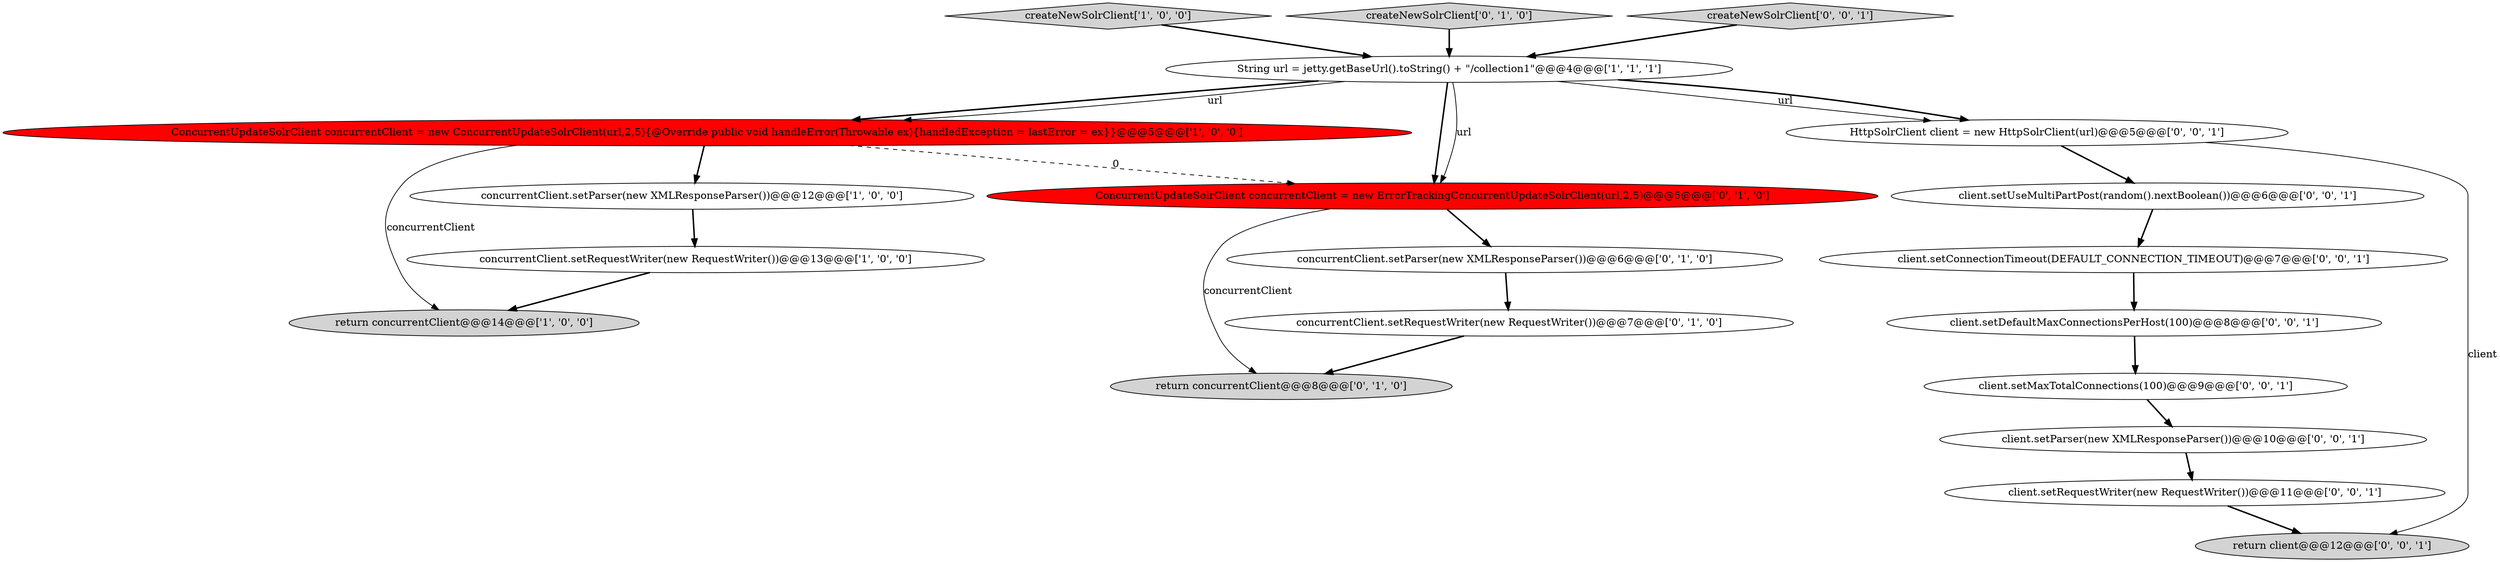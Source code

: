 digraph {
3 [style = filled, label = "ConcurrentUpdateSolrClient concurrentClient = new ConcurrentUpdateSolrClient(url,2,5){@Override public void handleError(Throwable ex){handledException = lastError = ex}}@@@5@@@['1', '0', '0']", fillcolor = red, shape = ellipse image = "AAA1AAABBB1BBB"];
13 [style = filled, label = "HttpSolrClient client = new HttpSolrClient(url)@@@5@@@['0', '0', '1']", fillcolor = white, shape = ellipse image = "AAA0AAABBB3BBB"];
17 [style = filled, label = "return client@@@12@@@['0', '0', '1']", fillcolor = lightgray, shape = ellipse image = "AAA0AAABBB3BBB"];
15 [style = filled, label = "client.setConnectionTimeout(DEFAULT_CONNECTION_TIMEOUT)@@@7@@@['0', '0', '1']", fillcolor = white, shape = ellipse image = "AAA0AAABBB3BBB"];
16 [style = filled, label = "client.setRequestWriter(new RequestWriter())@@@11@@@['0', '0', '1']", fillcolor = white, shape = ellipse image = "AAA0AAABBB3BBB"];
19 [style = filled, label = "client.setMaxTotalConnections(100)@@@9@@@['0', '0', '1']", fillcolor = white, shape = ellipse image = "AAA0AAABBB3BBB"];
9 [style = filled, label = "concurrentClient.setParser(new XMLResponseParser())@@@6@@@['0', '1', '0']", fillcolor = white, shape = ellipse image = "AAA0AAABBB2BBB"];
12 [style = filled, label = "client.setDefaultMaxConnectionsPerHost(100)@@@8@@@['0', '0', '1']", fillcolor = white, shape = ellipse image = "AAA0AAABBB3BBB"];
11 [style = filled, label = "client.setUseMultiPartPost(random().nextBoolean())@@@6@@@['0', '0', '1']", fillcolor = white, shape = ellipse image = "AAA0AAABBB3BBB"];
14 [style = filled, label = "client.setParser(new XMLResponseParser())@@@10@@@['0', '0', '1']", fillcolor = white, shape = ellipse image = "AAA0AAABBB3BBB"];
8 [style = filled, label = "return concurrentClient@@@8@@@['0', '1', '0']", fillcolor = lightgray, shape = ellipse image = "AAA0AAABBB2BBB"];
6 [style = filled, label = "ConcurrentUpdateSolrClient concurrentClient = new ErrorTrackingConcurrentUpdateSolrClient(url,2,5)@@@5@@@['0', '1', '0']", fillcolor = red, shape = ellipse image = "AAA1AAABBB2BBB"];
7 [style = filled, label = "concurrentClient.setRequestWriter(new RequestWriter())@@@7@@@['0', '1', '0']", fillcolor = white, shape = ellipse image = "AAA0AAABBB2BBB"];
1 [style = filled, label = "concurrentClient.setRequestWriter(new RequestWriter())@@@13@@@['1', '0', '0']", fillcolor = white, shape = ellipse image = "AAA0AAABBB1BBB"];
2 [style = filled, label = "return concurrentClient@@@14@@@['1', '0', '0']", fillcolor = lightgray, shape = ellipse image = "AAA0AAABBB1BBB"];
5 [style = filled, label = "createNewSolrClient['1', '0', '0']", fillcolor = lightgray, shape = diamond image = "AAA0AAABBB1BBB"];
10 [style = filled, label = "createNewSolrClient['0', '1', '0']", fillcolor = lightgray, shape = diamond image = "AAA0AAABBB2BBB"];
18 [style = filled, label = "createNewSolrClient['0', '0', '1']", fillcolor = lightgray, shape = diamond image = "AAA0AAABBB3BBB"];
4 [style = filled, label = "String url = jetty.getBaseUrl().toString() + \"/collection1\"@@@4@@@['1', '1', '1']", fillcolor = white, shape = ellipse image = "AAA0AAABBB1BBB"];
0 [style = filled, label = "concurrentClient.setParser(new XMLResponseParser())@@@12@@@['1', '0', '0']", fillcolor = white, shape = ellipse image = "AAA0AAABBB1BBB"];
14->16 [style = bold, label=""];
4->3 [style = bold, label=""];
3->6 [style = dashed, label="0"];
4->6 [style = bold, label=""];
4->13 [style = solid, label="url"];
4->13 [style = bold, label=""];
4->6 [style = solid, label="url"];
16->17 [style = bold, label=""];
9->7 [style = bold, label=""];
7->8 [style = bold, label=""];
13->11 [style = bold, label=""];
11->15 [style = bold, label=""];
3->0 [style = bold, label=""];
19->14 [style = bold, label=""];
18->4 [style = bold, label=""];
0->1 [style = bold, label=""];
5->4 [style = bold, label=""];
10->4 [style = bold, label=""];
1->2 [style = bold, label=""];
6->8 [style = solid, label="concurrentClient"];
15->12 [style = bold, label=""];
4->3 [style = solid, label="url"];
6->9 [style = bold, label=""];
12->19 [style = bold, label=""];
3->2 [style = solid, label="concurrentClient"];
13->17 [style = solid, label="client"];
}
